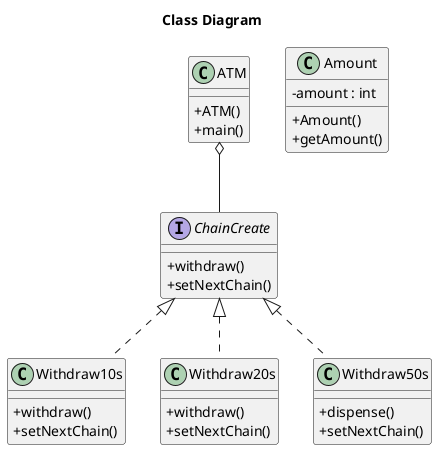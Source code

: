 @startuml
skinparam classAttributeIconSize 0
title Class Diagram


    class Amount {
        - amount : int
        + Amount()
        + getAmount()
    }




    class ATM {
        + ATM()
        + main()
    }




    interface ChainCreate {
        + withdraw()
        + setNextChain()
    }




    class Withdraw10s {
        + withdraw()
        + setNextChain()
    }




    class Withdraw20s {
        + withdraw()
        + setNextChain()
    }




    class Withdraw50s {
        + dispense()
        + setNextChain()
    }



  ATM o-- ChainCreate
  Withdraw10s .up.|> ChainCreate
  Withdraw20s .up.|> ChainCreate
  Withdraw50s .up.|> ChainCreate




@enduml
